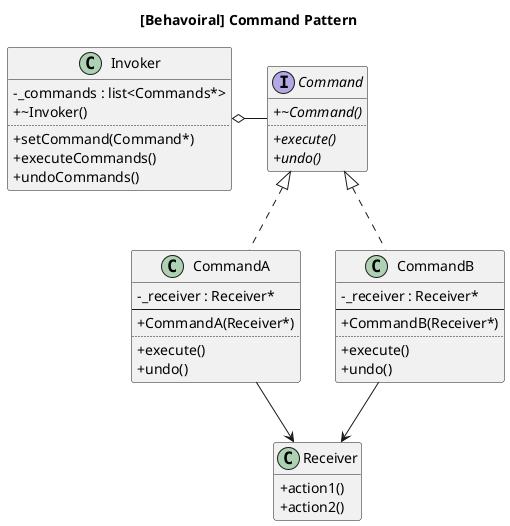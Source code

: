 ﻿@startuml
skinparam classAttributeIconSize 0

title [Behavoiral] Command Pattern

class Invoker {
  - _commands : list<Commands*>
  + ~Invoker()
  ..
  + setCommand(Command*)
  + executeCommands()
  + undoCommands()
}
interface Command {
  + {abstract} ~Command()
  ..
  + {abstract} execute()
  + {abstract} undo()
}
class Receiver {
  + action1()
  + action2()
}
class CommandA {
  - _receiver : Receiver*
  --
  + CommandA(Receiver*)
  ..
  + execute()
  + undo()
}
class CommandB {
  - _receiver : Receiver*
  --
  + CommandB(Receiver*)
  ..
  + execute()
  + undo()
}

Invoker o- Command
Command <|.. CommandA
Command <|.. CommandB
Receiver <-u- CommandB
Receiver <-u- CommandA

hide empty members

@enduml